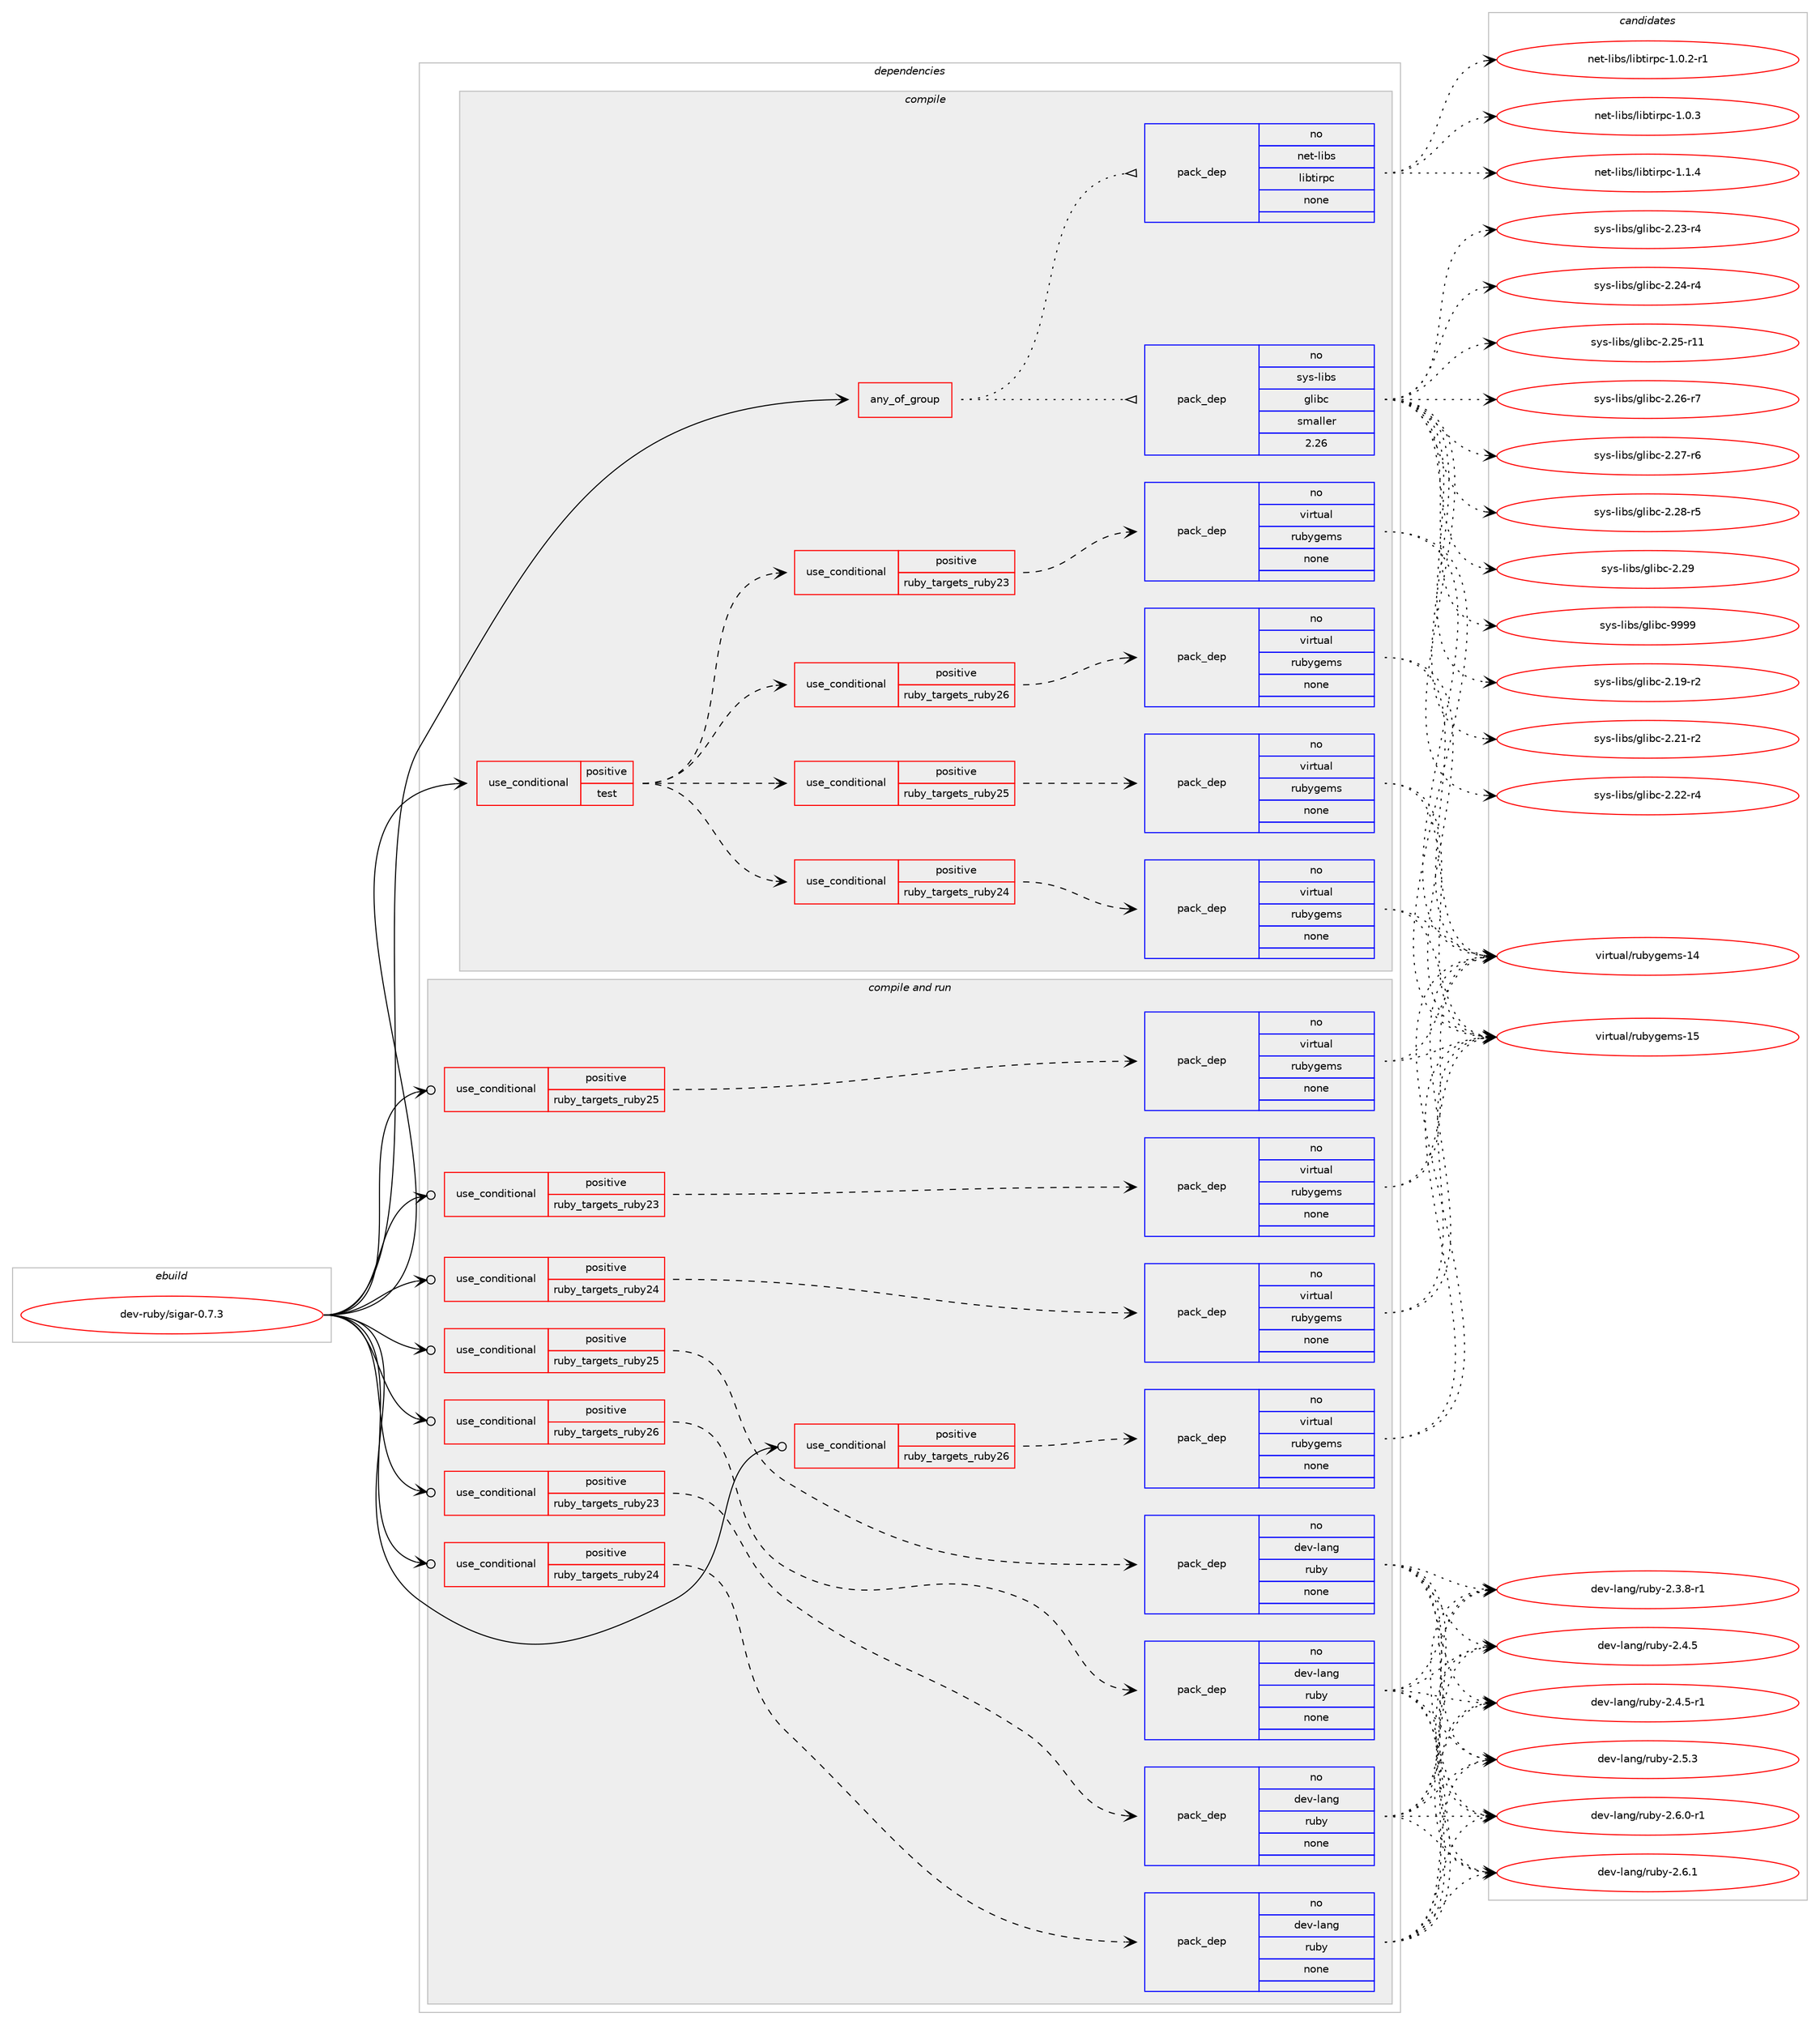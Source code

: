 digraph prolog {

# *************
# Graph options
# *************

newrank=true;
concentrate=true;
compound=true;
graph [rankdir=LR,fontname=Helvetica,fontsize=10,ranksep=1.5];#, ranksep=2.5, nodesep=0.2];
edge  [arrowhead=vee];
node  [fontname=Helvetica,fontsize=10];

# **********
# The ebuild
# **********

subgraph cluster_leftcol {
color=gray;
rank=same;
label=<<i>ebuild</i>>;
id [label="dev-ruby/sigar-0.7.3", color=red, width=4, href="../dev-ruby/sigar-0.7.3.svg"];
}

# ****************
# The dependencies
# ****************

subgraph cluster_midcol {
color=gray;
label=<<i>dependencies</i>>;
subgraph cluster_compile {
fillcolor="#eeeeee";
style=filled;
label=<<i>compile</i>>;
subgraph any22919 {
dependency1529226 [label=<<TABLE BORDER="0" CELLBORDER="1" CELLSPACING="0" CELLPADDING="4"><TR><TD CELLPADDING="10">any_of_group</TD></TR></TABLE>>, shape=none, color=red];subgraph pack1087618 {
dependency1529227 [label=<<TABLE BORDER="0" CELLBORDER="1" CELLSPACING="0" CELLPADDING="4" WIDTH="220"><TR><TD ROWSPAN="6" CELLPADDING="30">pack_dep</TD></TR><TR><TD WIDTH="110">no</TD></TR><TR><TD>sys-libs</TD></TR><TR><TD>glibc</TD></TR><TR><TD>smaller</TD></TR><TR><TD>2.26</TD></TR></TABLE>>, shape=none, color=blue];
}
dependency1529226:e -> dependency1529227:w [weight=20,style="dotted",arrowhead="oinv"];
subgraph pack1087619 {
dependency1529228 [label=<<TABLE BORDER="0" CELLBORDER="1" CELLSPACING="0" CELLPADDING="4" WIDTH="220"><TR><TD ROWSPAN="6" CELLPADDING="30">pack_dep</TD></TR><TR><TD WIDTH="110">no</TD></TR><TR><TD>net-libs</TD></TR><TR><TD>libtirpc</TD></TR><TR><TD>none</TD></TR><TR><TD></TD></TR></TABLE>>, shape=none, color=blue];
}
dependency1529226:e -> dependency1529228:w [weight=20,style="dotted",arrowhead="oinv"];
}
id:e -> dependency1529226:w [weight=20,style="solid",arrowhead="vee"];
subgraph cond418101 {
dependency1529229 [label=<<TABLE BORDER="0" CELLBORDER="1" CELLSPACING="0" CELLPADDING="4"><TR><TD ROWSPAN="3" CELLPADDING="10">use_conditional</TD></TR><TR><TD>positive</TD></TR><TR><TD>test</TD></TR></TABLE>>, shape=none, color=red];
subgraph cond418102 {
dependency1529230 [label=<<TABLE BORDER="0" CELLBORDER="1" CELLSPACING="0" CELLPADDING="4"><TR><TD ROWSPAN="3" CELLPADDING="10">use_conditional</TD></TR><TR><TD>positive</TD></TR><TR><TD>ruby_targets_ruby23</TD></TR></TABLE>>, shape=none, color=red];
subgraph pack1087620 {
dependency1529231 [label=<<TABLE BORDER="0" CELLBORDER="1" CELLSPACING="0" CELLPADDING="4" WIDTH="220"><TR><TD ROWSPAN="6" CELLPADDING="30">pack_dep</TD></TR><TR><TD WIDTH="110">no</TD></TR><TR><TD>virtual</TD></TR><TR><TD>rubygems</TD></TR><TR><TD>none</TD></TR><TR><TD></TD></TR></TABLE>>, shape=none, color=blue];
}
dependency1529230:e -> dependency1529231:w [weight=20,style="dashed",arrowhead="vee"];
}
dependency1529229:e -> dependency1529230:w [weight=20,style="dashed",arrowhead="vee"];
subgraph cond418103 {
dependency1529232 [label=<<TABLE BORDER="0" CELLBORDER="1" CELLSPACING="0" CELLPADDING="4"><TR><TD ROWSPAN="3" CELLPADDING="10">use_conditional</TD></TR><TR><TD>positive</TD></TR><TR><TD>ruby_targets_ruby24</TD></TR></TABLE>>, shape=none, color=red];
subgraph pack1087621 {
dependency1529233 [label=<<TABLE BORDER="0" CELLBORDER="1" CELLSPACING="0" CELLPADDING="4" WIDTH="220"><TR><TD ROWSPAN="6" CELLPADDING="30">pack_dep</TD></TR><TR><TD WIDTH="110">no</TD></TR><TR><TD>virtual</TD></TR><TR><TD>rubygems</TD></TR><TR><TD>none</TD></TR><TR><TD></TD></TR></TABLE>>, shape=none, color=blue];
}
dependency1529232:e -> dependency1529233:w [weight=20,style="dashed",arrowhead="vee"];
}
dependency1529229:e -> dependency1529232:w [weight=20,style="dashed",arrowhead="vee"];
subgraph cond418104 {
dependency1529234 [label=<<TABLE BORDER="0" CELLBORDER="1" CELLSPACING="0" CELLPADDING="4"><TR><TD ROWSPAN="3" CELLPADDING="10">use_conditional</TD></TR><TR><TD>positive</TD></TR><TR><TD>ruby_targets_ruby25</TD></TR></TABLE>>, shape=none, color=red];
subgraph pack1087622 {
dependency1529235 [label=<<TABLE BORDER="0" CELLBORDER="1" CELLSPACING="0" CELLPADDING="4" WIDTH="220"><TR><TD ROWSPAN="6" CELLPADDING="30">pack_dep</TD></TR><TR><TD WIDTH="110">no</TD></TR><TR><TD>virtual</TD></TR><TR><TD>rubygems</TD></TR><TR><TD>none</TD></TR><TR><TD></TD></TR></TABLE>>, shape=none, color=blue];
}
dependency1529234:e -> dependency1529235:w [weight=20,style="dashed",arrowhead="vee"];
}
dependency1529229:e -> dependency1529234:w [weight=20,style="dashed",arrowhead="vee"];
subgraph cond418105 {
dependency1529236 [label=<<TABLE BORDER="0" CELLBORDER="1" CELLSPACING="0" CELLPADDING="4"><TR><TD ROWSPAN="3" CELLPADDING="10">use_conditional</TD></TR><TR><TD>positive</TD></TR><TR><TD>ruby_targets_ruby26</TD></TR></TABLE>>, shape=none, color=red];
subgraph pack1087623 {
dependency1529237 [label=<<TABLE BORDER="0" CELLBORDER="1" CELLSPACING="0" CELLPADDING="4" WIDTH="220"><TR><TD ROWSPAN="6" CELLPADDING="30">pack_dep</TD></TR><TR><TD WIDTH="110">no</TD></TR><TR><TD>virtual</TD></TR><TR><TD>rubygems</TD></TR><TR><TD>none</TD></TR><TR><TD></TD></TR></TABLE>>, shape=none, color=blue];
}
dependency1529236:e -> dependency1529237:w [weight=20,style="dashed",arrowhead="vee"];
}
dependency1529229:e -> dependency1529236:w [weight=20,style="dashed",arrowhead="vee"];
}
id:e -> dependency1529229:w [weight=20,style="solid",arrowhead="vee"];
}
subgraph cluster_compileandrun {
fillcolor="#eeeeee";
style=filled;
label=<<i>compile and run</i>>;
subgraph cond418106 {
dependency1529238 [label=<<TABLE BORDER="0" CELLBORDER="1" CELLSPACING="0" CELLPADDING="4"><TR><TD ROWSPAN="3" CELLPADDING="10">use_conditional</TD></TR><TR><TD>positive</TD></TR><TR><TD>ruby_targets_ruby23</TD></TR></TABLE>>, shape=none, color=red];
subgraph pack1087624 {
dependency1529239 [label=<<TABLE BORDER="0" CELLBORDER="1" CELLSPACING="0" CELLPADDING="4" WIDTH="220"><TR><TD ROWSPAN="6" CELLPADDING="30">pack_dep</TD></TR><TR><TD WIDTH="110">no</TD></TR><TR><TD>dev-lang</TD></TR><TR><TD>ruby</TD></TR><TR><TD>none</TD></TR><TR><TD></TD></TR></TABLE>>, shape=none, color=blue];
}
dependency1529238:e -> dependency1529239:w [weight=20,style="dashed",arrowhead="vee"];
}
id:e -> dependency1529238:w [weight=20,style="solid",arrowhead="odotvee"];
subgraph cond418107 {
dependency1529240 [label=<<TABLE BORDER="0" CELLBORDER="1" CELLSPACING="0" CELLPADDING="4"><TR><TD ROWSPAN="3" CELLPADDING="10">use_conditional</TD></TR><TR><TD>positive</TD></TR><TR><TD>ruby_targets_ruby23</TD></TR></TABLE>>, shape=none, color=red];
subgraph pack1087625 {
dependency1529241 [label=<<TABLE BORDER="0" CELLBORDER="1" CELLSPACING="0" CELLPADDING="4" WIDTH="220"><TR><TD ROWSPAN="6" CELLPADDING="30">pack_dep</TD></TR><TR><TD WIDTH="110">no</TD></TR><TR><TD>virtual</TD></TR><TR><TD>rubygems</TD></TR><TR><TD>none</TD></TR><TR><TD></TD></TR></TABLE>>, shape=none, color=blue];
}
dependency1529240:e -> dependency1529241:w [weight=20,style="dashed",arrowhead="vee"];
}
id:e -> dependency1529240:w [weight=20,style="solid",arrowhead="odotvee"];
subgraph cond418108 {
dependency1529242 [label=<<TABLE BORDER="0" CELLBORDER="1" CELLSPACING="0" CELLPADDING="4"><TR><TD ROWSPAN="3" CELLPADDING="10">use_conditional</TD></TR><TR><TD>positive</TD></TR><TR><TD>ruby_targets_ruby24</TD></TR></TABLE>>, shape=none, color=red];
subgraph pack1087626 {
dependency1529243 [label=<<TABLE BORDER="0" CELLBORDER="1" CELLSPACING="0" CELLPADDING="4" WIDTH="220"><TR><TD ROWSPAN="6" CELLPADDING="30">pack_dep</TD></TR><TR><TD WIDTH="110">no</TD></TR><TR><TD>dev-lang</TD></TR><TR><TD>ruby</TD></TR><TR><TD>none</TD></TR><TR><TD></TD></TR></TABLE>>, shape=none, color=blue];
}
dependency1529242:e -> dependency1529243:w [weight=20,style="dashed",arrowhead="vee"];
}
id:e -> dependency1529242:w [weight=20,style="solid",arrowhead="odotvee"];
subgraph cond418109 {
dependency1529244 [label=<<TABLE BORDER="0" CELLBORDER="1" CELLSPACING="0" CELLPADDING="4"><TR><TD ROWSPAN="3" CELLPADDING="10">use_conditional</TD></TR><TR><TD>positive</TD></TR><TR><TD>ruby_targets_ruby24</TD></TR></TABLE>>, shape=none, color=red];
subgraph pack1087627 {
dependency1529245 [label=<<TABLE BORDER="0" CELLBORDER="1" CELLSPACING="0" CELLPADDING="4" WIDTH="220"><TR><TD ROWSPAN="6" CELLPADDING="30">pack_dep</TD></TR><TR><TD WIDTH="110">no</TD></TR><TR><TD>virtual</TD></TR><TR><TD>rubygems</TD></TR><TR><TD>none</TD></TR><TR><TD></TD></TR></TABLE>>, shape=none, color=blue];
}
dependency1529244:e -> dependency1529245:w [weight=20,style="dashed",arrowhead="vee"];
}
id:e -> dependency1529244:w [weight=20,style="solid",arrowhead="odotvee"];
subgraph cond418110 {
dependency1529246 [label=<<TABLE BORDER="0" CELLBORDER="1" CELLSPACING="0" CELLPADDING="4"><TR><TD ROWSPAN="3" CELLPADDING="10">use_conditional</TD></TR><TR><TD>positive</TD></TR><TR><TD>ruby_targets_ruby25</TD></TR></TABLE>>, shape=none, color=red];
subgraph pack1087628 {
dependency1529247 [label=<<TABLE BORDER="0" CELLBORDER="1" CELLSPACING="0" CELLPADDING="4" WIDTH="220"><TR><TD ROWSPAN="6" CELLPADDING="30">pack_dep</TD></TR><TR><TD WIDTH="110">no</TD></TR><TR><TD>dev-lang</TD></TR><TR><TD>ruby</TD></TR><TR><TD>none</TD></TR><TR><TD></TD></TR></TABLE>>, shape=none, color=blue];
}
dependency1529246:e -> dependency1529247:w [weight=20,style="dashed",arrowhead="vee"];
}
id:e -> dependency1529246:w [weight=20,style="solid",arrowhead="odotvee"];
subgraph cond418111 {
dependency1529248 [label=<<TABLE BORDER="0" CELLBORDER="1" CELLSPACING="0" CELLPADDING="4"><TR><TD ROWSPAN="3" CELLPADDING="10">use_conditional</TD></TR><TR><TD>positive</TD></TR><TR><TD>ruby_targets_ruby25</TD></TR></TABLE>>, shape=none, color=red];
subgraph pack1087629 {
dependency1529249 [label=<<TABLE BORDER="0" CELLBORDER="1" CELLSPACING="0" CELLPADDING="4" WIDTH="220"><TR><TD ROWSPAN="6" CELLPADDING="30">pack_dep</TD></TR><TR><TD WIDTH="110">no</TD></TR><TR><TD>virtual</TD></TR><TR><TD>rubygems</TD></TR><TR><TD>none</TD></TR><TR><TD></TD></TR></TABLE>>, shape=none, color=blue];
}
dependency1529248:e -> dependency1529249:w [weight=20,style="dashed",arrowhead="vee"];
}
id:e -> dependency1529248:w [weight=20,style="solid",arrowhead="odotvee"];
subgraph cond418112 {
dependency1529250 [label=<<TABLE BORDER="0" CELLBORDER="1" CELLSPACING="0" CELLPADDING="4"><TR><TD ROWSPAN="3" CELLPADDING="10">use_conditional</TD></TR><TR><TD>positive</TD></TR><TR><TD>ruby_targets_ruby26</TD></TR></TABLE>>, shape=none, color=red];
subgraph pack1087630 {
dependency1529251 [label=<<TABLE BORDER="0" CELLBORDER="1" CELLSPACING="0" CELLPADDING="4" WIDTH="220"><TR><TD ROWSPAN="6" CELLPADDING="30">pack_dep</TD></TR><TR><TD WIDTH="110">no</TD></TR><TR><TD>dev-lang</TD></TR><TR><TD>ruby</TD></TR><TR><TD>none</TD></TR><TR><TD></TD></TR></TABLE>>, shape=none, color=blue];
}
dependency1529250:e -> dependency1529251:w [weight=20,style="dashed",arrowhead="vee"];
}
id:e -> dependency1529250:w [weight=20,style="solid",arrowhead="odotvee"];
subgraph cond418113 {
dependency1529252 [label=<<TABLE BORDER="0" CELLBORDER="1" CELLSPACING="0" CELLPADDING="4"><TR><TD ROWSPAN="3" CELLPADDING="10">use_conditional</TD></TR><TR><TD>positive</TD></TR><TR><TD>ruby_targets_ruby26</TD></TR></TABLE>>, shape=none, color=red];
subgraph pack1087631 {
dependency1529253 [label=<<TABLE BORDER="0" CELLBORDER="1" CELLSPACING="0" CELLPADDING="4" WIDTH="220"><TR><TD ROWSPAN="6" CELLPADDING="30">pack_dep</TD></TR><TR><TD WIDTH="110">no</TD></TR><TR><TD>virtual</TD></TR><TR><TD>rubygems</TD></TR><TR><TD>none</TD></TR><TR><TD></TD></TR></TABLE>>, shape=none, color=blue];
}
dependency1529252:e -> dependency1529253:w [weight=20,style="dashed",arrowhead="vee"];
}
id:e -> dependency1529252:w [weight=20,style="solid",arrowhead="odotvee"];
}
subgraph cluster_run {
fillcolor="#eeeeee";
style=filled;
label=<<i>run</i>>;
}
}

# **************
# The candidates
# **************

subgraph cluster_choices {
rank=same;
color=gray;
label=<<i>candidates</i>>;

subgraph choice1087618 {
color=black;
nodesep=1;
choice115121115451081059811547103108105989945504649574511450 [label="sys-libs/glibc-2.19-r2", color=red, width=4,href="../sys-libs/glibc-2.19-r2.svg"];
choice115121115451081059811547103108105989945504650494511450 [label="sys-libs/glibc-2.21-r2", color=red, width=4,href="../sys-libs/glibc-2.21-r2.svg"];
choice115121115451081059811547103108105989945504650504511452 [label="sys-libs/glibc-2.22-r4", color=red, width=4,href="../sys-libs/glibc-2.22-r4.svg"];
choice115121115451081059811547103108105989945504650514511452 [label="sys-libs/glibc-2.23-r4", color=red, width=4,href="../sys-libs/glibc-2.23-r4.svg"];
choice115121115451081059811547103108105989945504650524511452 [label="sys-libs/glibc-2.24-r4", color=red, width=4,href="../sys-libs/glibc-2.24-r4.svg"];
choice11512111545108105981154710310810598994550465053451144949 [label="sys-libs/glibc-2.25-r11", color=red, width=4,href="../sys-libs/glibc-2.25-r11.svg"];
choice115121115451081059811547103108105989945504650544511455 [label="sys-libs/glibc-2.26-r7", color=red, width=4,href="../sys-libs/glibc-2.26-r7.svg"];
choice115121115451081059811547103108105989945504650554511454 [label="sys-libs/glibc-2.27-r6", color=red, width=4,href="../sys-libs/glibc-2.27-r6.svg"];
choice115121115451081059811547103108105989945504650564511453 [label="sys-libs/glibc-2.28-r5", color=red, width=4,href="../sys-libs/glibc-2.28-r5.svg"];
choice11512111545108105981154710310810598994550465057 [label="sys-libs/glibc-2.29", color=red, width=4,href="../sys-libs/glibc-2.29.svg"];
choice11512111545108105981154710310810598994557575757 [label="sys-libs/glibc-9999", color=red, width=4,href="../sys-libs/glibc-9999.svg"];
dependency1529227:e -> choice115121115451081059811547103108105989945504649574511450:w [style=dotted,weight="100"];
dependency1529227:e -> choice115121115451081059811547103108105989945504650494511450:w [style=dotted,weight="100"];
dependency1529227:e -> choice115121115451081059811547103108105989945504650504511452:w [style=dotted,weight="100"];
dependency1529227:e -> choice115121115451081059811547103108105989945504650514511452:w [style=dotted,weight="100"];
dependency1529227:e -> choice115121115451081059811547103108105989945504650524511452:w [style=dotted,weight="100"];
dependency1529227:e -> choice11512111545108105981154710310810598994550465053451144949:w [style=dotted,weight="100"];
dependency1529227:e -> choice115121115451081059811547103108105989945504650544511455:w [style=dotted,weight="100"];
dependency1529227:e -> choice115121115451081059811547103108105989945504650554511454:w [style=dotted,weight="100"];
dependency1529227:e -> choice115121115451081059811547103108105989945504650564511453:w [style=dotted,weight="100"];
dependency1529227:e -> choice11512111545108105981154710310810598994550465057:w [style=dotted,weight="100"];
dependency1529227:e -> choice11512111545108105981154710310810598994557575757:w [style=dotted,weight="100"];
}
subgraph choice1087619 {
color=black;
nodesep=1;
choice11010111645108105981154710810598116105114112994549464846504511449 [label="net-libs/libtirpc-1.0.2-r1", color=red, width=4,href="../net-libs/libtirpc-1.0.2-r1.svg"];
choice1101011164510810598115471081059811610511411299454946484651 [label="net-libs/libtirpc-1.0.3", color=red, width=4,href="../net-libs/libtirpc-1.0.3.svg"];
choice1101011164510810598115471081059811610511411299454946494652 [label="net-libs/libtirpc-1.1.4", color=red, width=4,href="../net-libs/libtirpc-1.1.4.svg"];
dependency1529228:e -> choice11010111645108105981154710810598116105114112994549464846504511449:w [style=dotted,weight="100"];
dependency1529228:e -> choice1101011164510810598115471081059811610511411299454946484651:w [style=dotted,weight="100"];
dependency1529228:e -> choice1101011164510810598115471081059811610511411299454946494652:w [style=dotted,weight="100"];
}
subgraph choice1087620 {
color=black;
nodesep=1;
choice118105114116117971084711411798121103101109115454952 [label="virtual/rubygems-14", color=red, width=4,href="../virtual/rubygems-14.svg"];
choice118105114116117971084711411798121103101109115454953 [label="virtual/rubygems-15", color=red, width=4,href="../virtual/rubygems-15.svg"];
dependency1529231:e -> choice118105114116117971084711411798121103101109115454952:w [style=dotted,weight="100"];
dependency1529231:e -> choice118105114116117971084711411798121103101109115454953:w [style=dotted,weight="100"];
}
subgraph choice1087621 {
color=black;
nodesep=1;
choice118105114116117971084711411798121103101109115454952 [label="virtual/rubygems-14", color=red, width=4,href="../virtual/rubygems-14.svg"];
choice118105114116117971084711411798121103101109115454953 [label="virtual/rubygems-15", color=red, width=4,href="../virtual/rubygems-15.svg"];
dependency1529233:e -> choice118105114116117971084711411798121103101109115454952:w [style=dotted,weight="100"];
dependency1529233:e -> choice118105114116117971084711411798121103101109115454953:w [style=dotted,weight="100"];
}
subgraph choice1087622 {
color=black;
nodesep=1;
choice118105114116117971084711411798121103101109115454952 [label="virtual/rubygems-14", color=red, width=4,href="../virtual/rubygems-14.svg"];
choice118105114116117971084711411798121103101109115454953 [label="virtual/rubygems-15", color=red, width=4,href="../virtual/rubygems-15.svg"];
dependency1529235:e -> choice118105114116117971084711411798121103101109115454952:w [style=dotted,weight="100"];
dependency1529235:e -> choice118105114116117971084711411798121103101109115454953:w [style=dotted,weight="100"];
}
subgraph choice1087623 {
color=black;
nodesep=1;
choice118105114116117971084711411798121103101109115454952 [label="virtual/rubygems-14", color=red, width=4,href="../virtual/rubygems-14.svg"];
choice118105114116117971084711411798121103101109115454953 [label="virtual/rubygems-15", color=red, width=4,href="../virtual/rubygems-15.svg"];
dependency1529237:e -> choice118105114116117971084711411798121103101109115454952:w [style=dotted,weight="100"];
dependency1529237:e -> choice118105114116117971084711411798121103101109115454953:w [style=dotted,weight="100"];
}
subgraph choice1087624 {
color=black;
nodesep=1;
choice100101118451089711010347114117981214550465146564511449 [label="dev-lang/ruby-2.3.8-r1", color=red, width=4,href="../dev-lang/ruby-2.3.8-r1.svg"];
choice10010111845108971101034711411798121455046524653 [label="dev-lang/ruby-2.4.5", color=red, width=4,href="../dev-lang/ruby-2.4.5.svg"];
choice100101118451089711010347114117981214550465246534511449 [label="dev-lang/ruby-2.4.5-r1", color=red, width=4,href="../dev-lang/ruby-2.4.5-r1.svg"];
choice10010111845108971101034711411798121455046534651 [label="dev-lang/ruby-2.5.3", color=red, width=4,href="../dev-lang/ruby-2.5.3.svg"];
choice100101118451089711010347114117981214550465446484511449 [label="dev-lang/ruby-2.6.0-r1", color=red, width=4,href="../dev-lang/ruby-2.6.0-r1.svg"];
choice10010111845108971101034711411798121455046544649 [label="dev-lang/ruby-2.6.1", color=red, width=4,href="../dev-lang/ruby-2.6.1.svg"];
dependency1529239:e -> choice100101118451089711010347114117981214550465146564511449:w [style=dotted,weight="100"];
dependency1529239:e -> choice10010111845108971101034711411798121455046524653:w [style=dotted,weight="100"];
dependency1529239:e -> choice100101118451089711010347114117981214550465246534511449:w [style=dotted,weight="100"];
dependency1529239:e -> choice10010111845108971101034711411798121455046534651:w [style=dotted,weight="100"];
dependency1529239:e -> choice100101118451089711010347114117981214550465446484511449:w [style=dotted,weight="100"];
dependency1529239:e -> choice10010111845108971101034711411798121455046544649:w [style=dotted,weight="100"];
}
subgraph choice1087625 {
color=black;
nodesep=1;
choice118105114116117971084711411798121103101109115454952 [label="virtual/rubygems-14", color=red, width=4,href="../virtual/rubygems-14.svg"];
choice118105114116117971084711411798121103101109115454953 [label="virtual/rubygems-15", color=red, width=4,href="../virtual/rubygems-15.svg"];
dependency1529241:e -> choice118105114116117971084711411798121103101109115454952:w [style=dotted,weight="100"];
dependency1529241:e -> choice118105114116117971084711411798121103101109115454953:w [style=dotted,weight="100"];
}
subgraph choice1087626 {
color=black;
nodesep=1;
choice100101118451089711010347114117981214550465146564511449 [label="dev-lang/ruby-2.3.8-r1", color=red, width=4,href="../dev-lang/ruby-2.3.8-r1.svg"];
choice10010111845108971101034711411798121455046524653 [label="dev-lang/ruby-2.4.5", color=red, width=4,href="../dev-lang/ruby-2.4.5.svg"];
choice100101118451089711010347114117981214550465246534511449 [label="dev-lang/ruby-2.4.5-r1", color=red, width=4,href="../dev-lang/ruby-2.4.5-r1.svg"];
choice10010111845108971101034711411798121455046534651 [label="dev-lang/ruby-2.5.3", color=red, width=4,href="../dev-lang/ruby-2.5.3.svg"];
choice100101118451089711010347114117981214550465446484511449 [label="dev-lang/ruby-2.6.0-r1", color=red, width=4,href="../dev-lang/ruby-2.6.0-r1.svg"];
choice10010111845108971101034711411798121455046544649 [label="dev-lang/ruby-2.6.1", color=red, width=4,href="../dev-lang/ruby-2.6.1.svg"];
dependency1529243:e -> choice100101118451089711010347114117981214550465146564511449:w [style=dotted,weight="100"];
dependency1529243:e -> choice10010111845108971101034711411798121455046524653:w [style=dotted,weight="100"];
dependency1529243:e -> choice100101118451089711010347114117981214550465246534511449:w [style=dotted,weight="100"];
dependency1529243:e -> choice10010111845108971101034711411798121455046534651:w [style=dotted,weight="100"];
dependency1529243:e -> choice100101118451089711010347114117981214550465446484511449:w [style=dotted,weight="100"];
dependency1529243:e -> choice10010111845108971101034711411798121455046544649:w [style=dotted,weight="100"];
}
subgraph choice1087627 {
color=black;
nodesep=1;
choice118105114116117971084711411798121103101109115454952 [label="virtual/rubygems-14", color=red, width=4,href="../virtual/rubygems-14.svg"];
choice118105114116117971084711411798121103101109115454953 [label="virtual/rubygems-15", color=red, width=4,href="../virtual/rubygems-15.svg"];
dependency1529245:e -> choice118105114116117971084711411798121103101109115454952:w [style=dotted,weight="100"];
dependency1529245:e -> choice118105114116117971084711411798121103101109115454953:w [style=dotted,weight="100"];
}
subgraph choice1087628 {
color=black;
nodesep=1;
choice100101118451089711010347114117981214550465146564511449 [label="dev-lang/ruby-2.3.8-r1", color=red, width=4,href="../dev-lang/ruby-2.3.8-r1.svg"];
choice10010111845108971101034711411798121455046524653 [label="dev-lang/ruby-2.4.5", color=red, width=4,href="../dev-lang/ruby-2.4.5.svg"];
choice100101118451089711010347114117981214550465246534511449 [label="dev-lang/ruby-2.4.5-r1", color=red, width=4,href="../dev-lang/ruby-2.4.5-r1.svg"];
choice10010111845108971101034711411798121455046534651 [label="dev-lang/ruby-2.5.3", color=red, width=4,href="../dev-lang/ruby-2.5.3.svg"];
choice100101118451089711010347114117981214550465446484511449 [label="dev-lang/ruby-2.6.0-r1", color=red, width=4,href="../dev-lang/ruby-2.6.0-r1.svg"];
choice10010111845108971101034711411798121455046544649 [label="dev-lang/ruby-2.6.1", color=red, width=4,href="../dev-lang/ruby-2.6.1.svg"];
dependency1529247:e -> choice100101118451089711010347114117981214550465146564511449:w [style=dotted,weight="100"];
dependency1529247:e -> choice10010111845108971101034711411798121455046524653:w [style=dotted,weight="100"];
dependency1529247:e -> choice100101118451089711010347114117981214550465246534511449:w [style=dotted,weight="100"];
dependency1529247:e -> choice10010111845108971101034711411798121455046534651:w [style=dotted,weight="100"];
dependency1529247:e -> choice100101118451089711010347114117981214550465446484511449:w [style=dotted,weight="100"];
dependency1529247:e -> choice10010111845108971101034711411798121455046544649:w [style=dotted,weight="100"];
}
subgraph choice1087629 {
color=black;
nodesep=1;
choice118105114116117971084711411798121103101109115454952 [label="virtual/rubygems-14", color=red, width=4,href="../virtual/rubygems-14.svg"];
choice118105114116117971084711411798121103101109115454953 [label="virtual/rubygems-15", color=red, width=4,href="../virtual/rubygems-15.svg"];
dependency1529249:e -> choice118105114116117971084711411798121103101109115454952:w [style=dotted,weight="100"];
dependency1529249:e -> choice118105114116117971084711411798121103101109115454953:w [style=dotted,weight="100"];
}
subgraph choice1087630 {
color=black;
nodesep=1;
choice100101118451089711010347114117981214550465146564511449 [label="dev-lang/ruby-2.3.8-r1", color=red, width=4,href="../dev-lang/ruby-2.3.8-r1.svg"];
choice10010111845108971101034711411798121455046524653 [label="dev-lang/ruby-2.4.5", color=red, width=4,href="../dev-lang/ruby-2.4.5.svg"];
choice100101118451089711010347114117981214550465246534511449 [label="dev-lang/ruby-2.4.5-r1", color=red, width=4,href="../dev-lang/ruby-2.4.5-r1.svg"];
choice10010111845108971101034711411798121455046534651 [label="dev-lang/ruby-2.5.3", color=red, width=4,href="../dev-lang/ruby-2.5.3.svg"];
choice100101118451089711010347114117981214550465446484511449 [label="dev-lang/ruby-2.6.0-r1", color=red, width=4,href="../dev-lang/ruby-2.6.0-r1.svg"];
choice10010111845108971101034711411798121455046544649 [label="dev-lang/ruby-2.6.1", color=red, width=4,href="../dev-lang/ruby-2.6.1.svg"];
dependency1529251:e -> choice100101118451089711010347114117981214550465146564511449:w [style=dotted,weight="100"];
dependency1529251:e -> choice10010111845108971101034711411798121455046524653:w [style=dotted,weight="100"];
dependency1529251:e -> choice100101118451089711010347114117981214550465246534511449:w [style=dotted,weight="100"];
dependency1529251:e -> choice10010111845108971101034711411798121455046534651:w [style=dotted,weight="100"];
dependency1529251:e -> choice100101118451089711010347114117981214550465446484511449:w [style=dotted,weight="100"];
dependency1529251:e -> choice10010111845108971101034711411798121455046544649:w [style=dotted,weight="100"];
}
subgraph choice1087631 {
color=black;
nodesep=1;
choice118105114116117971084711411798121103101109115454952 [label="virtual/rubygems-14", color=red, width=4,href="../virtual/rubygems-14.svg"];
choice118105114116117971084711411798121103101109115454953 [label="virtual/rubygems-15", color=red, width=4,href="../virtual/rubygems-15.svg"];
dependency1529253:e -> choice118105114116117971084711411798121103101109115454952:w [style=dotted,weight="100"];
dependency1529253:e -> choice118105114116117971084711411798121103101109115454953:w [style=dotted,weight="100"];
}
}

}

